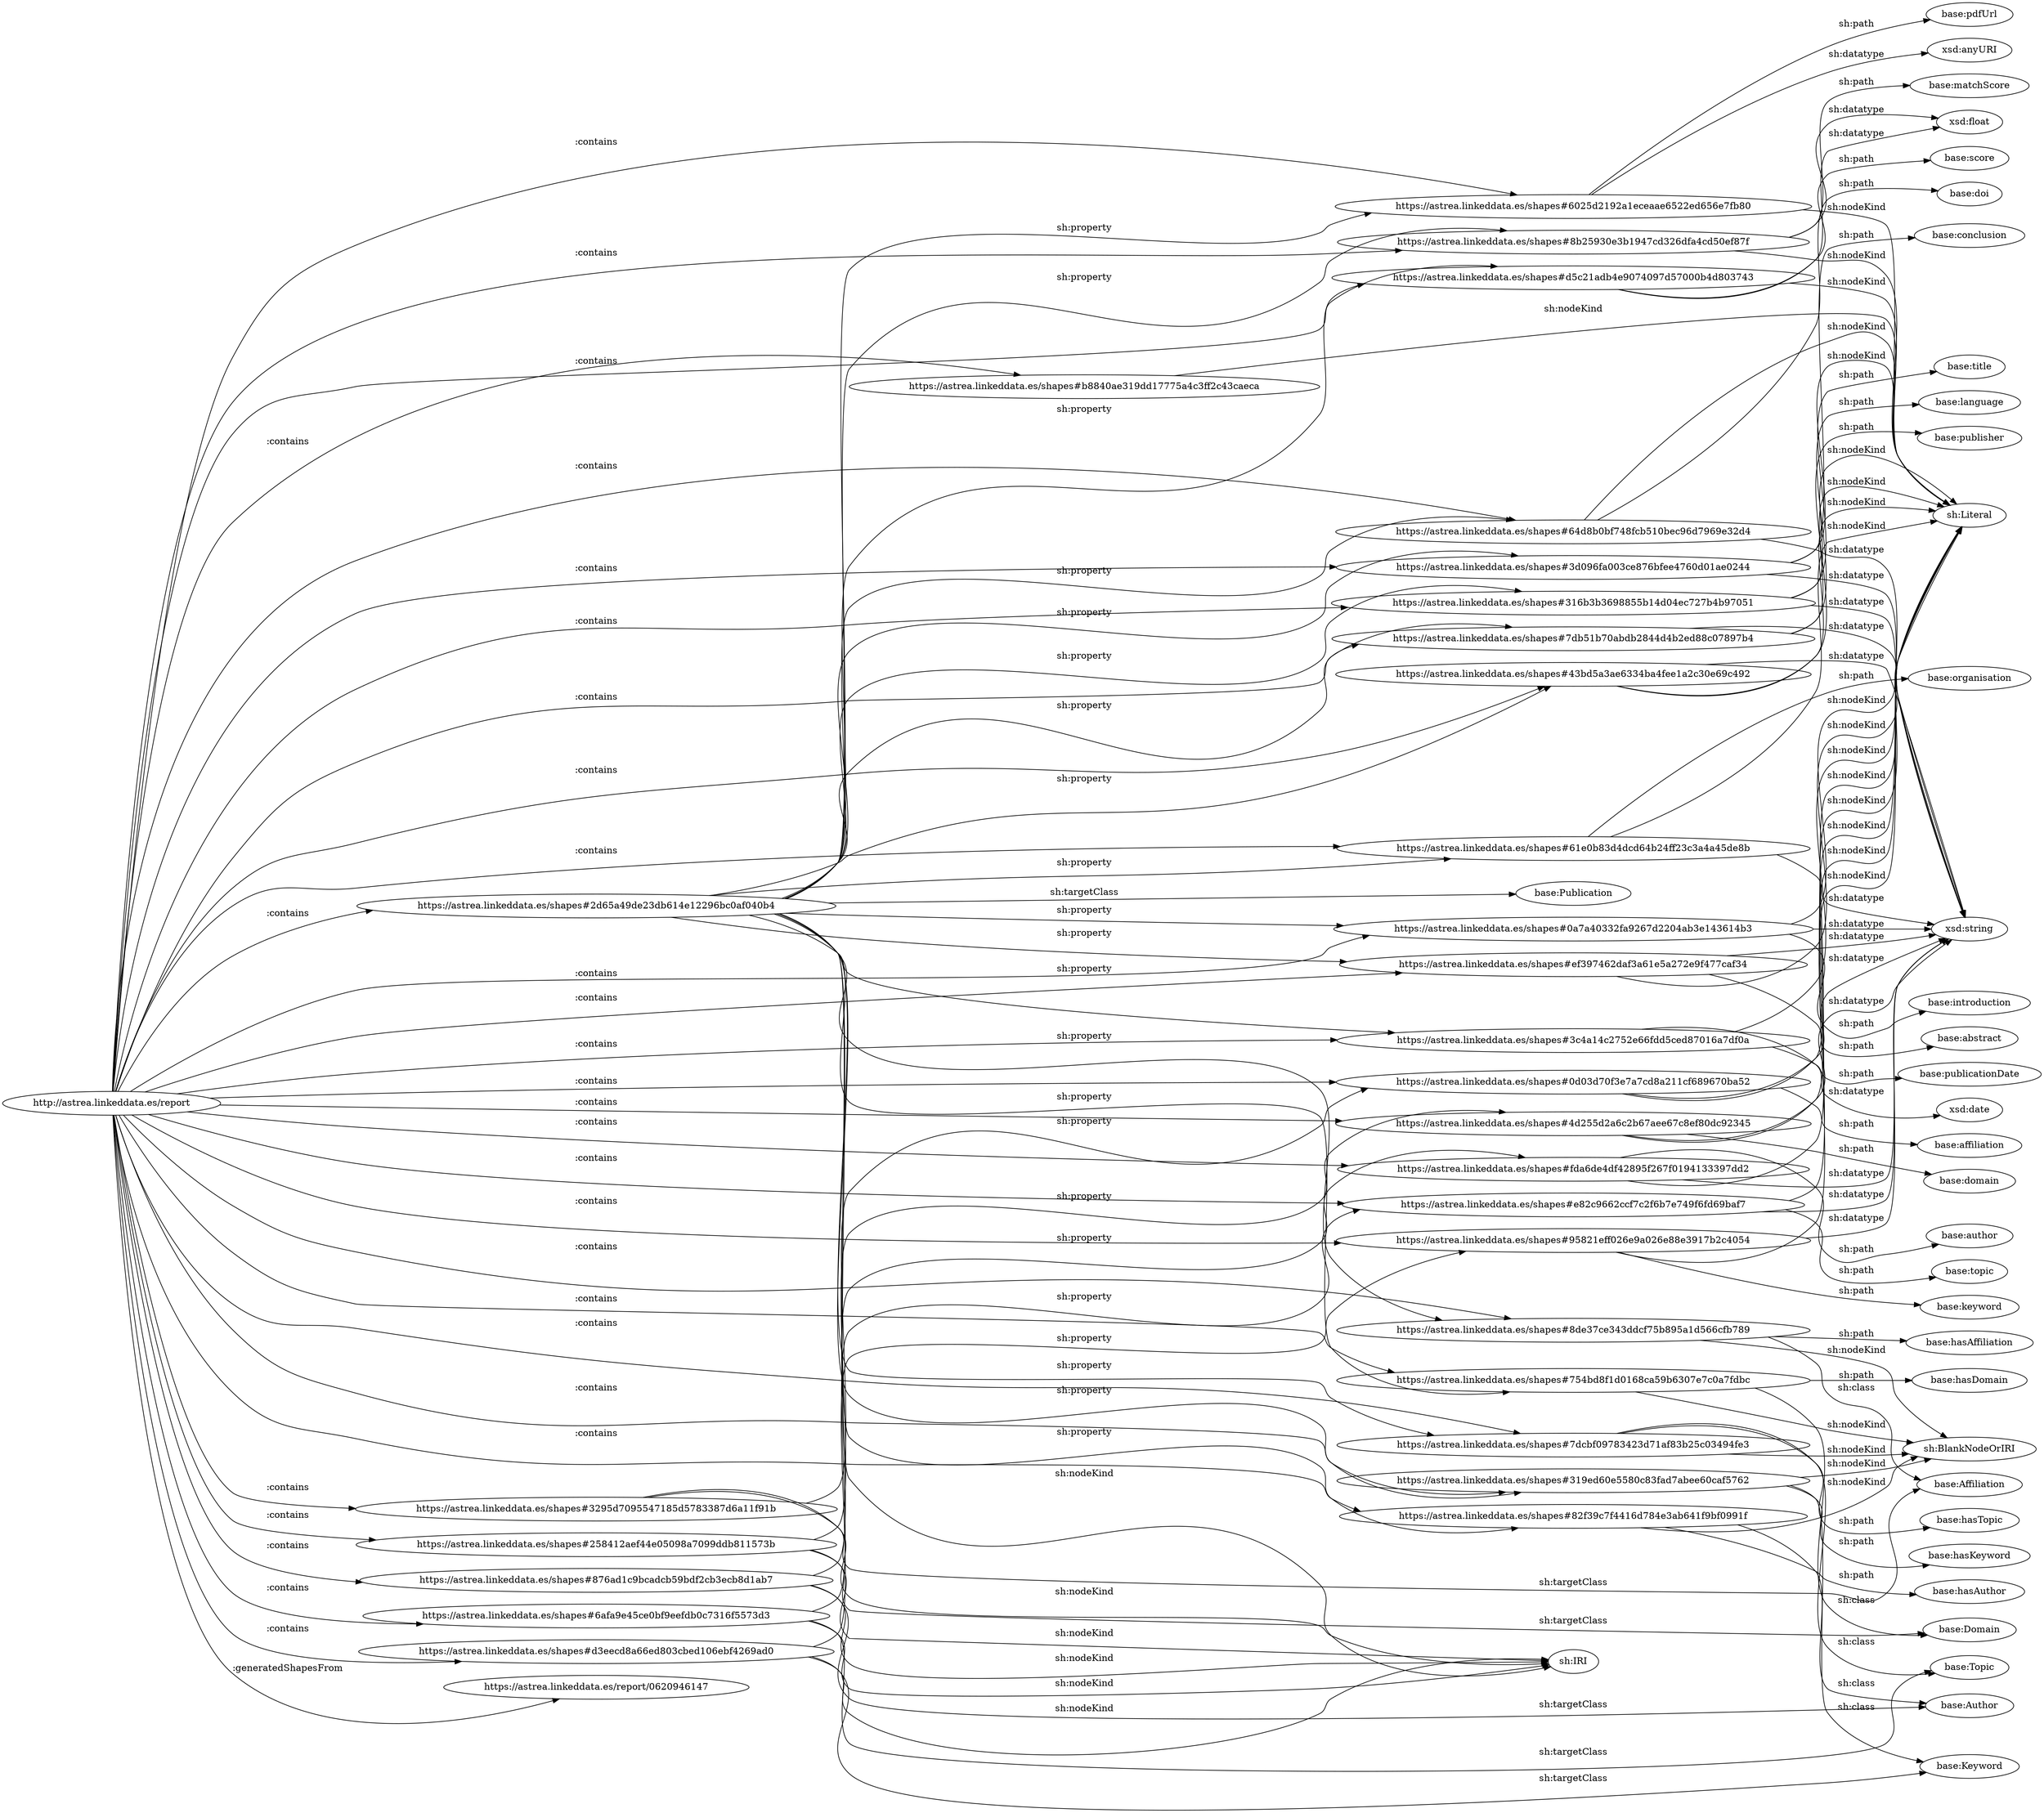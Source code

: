 digraph ar2dtool_diagram { 
rankdir=LR;
size="1501"
	"https://astrea.linkeddata.es/shapes#d5c21adb4e9074097d57000b4d803743" -> "base:score" [ label = "sh:path" ];
	"https://astrea.linkeddata.es/shapes#d5c21adb4e9074097d57000b4d803743" -> "sh:Literal" [ label = "sh:nodeKind" ];
	"https://astrea.linkeddata.es/shapes#d5c21adb4e9074097d57000b4d803743" -> "xsd:float" [ label = "sh:datatype" ];
	"https://astrea.linkeddata.es/shapes#b8840ae319dd17775a4c3ff2c43caeca" -> "sh:Literal" [ label = "sh:nodeKind" ];
	"https://astrea.linkeddata.es/shapes#876ad1c9bcadcb59bdf2cb3ecb8d1ab7" -> "base:Author" [ label = "sh:targetClass" ];
	"https://astrea.linkeddata.es/shapes#876ad1c9bcadcb59bdf2cb3ecb8d1ab7" -> "https://astrea.linkeddata.es/shapes#fda6de4df42895f267f0194133397dd2" [ label = "sh:property" ];
	"https://astrea.linkeddata.es/shapes#876ad1c9bcadcb59bdf2cb3ecb8d1ab7" -> "sh:IRI" [ label = "sh:nodeKind" ];
	"https://astrea.linkeddata.es/shapes#4d255d2a6c2b67aee67c8ef80dc92345" -> "base:domain" [ label = "sh:path" ];
	"https://astrea.linkeddata.es/shapes#4d255d2a6c2b67aee67c8ef80dc92345" -> "sh:Literal" [ label = "sh:nodeKind" ];
	"https://astrea.linkeddata.es/shapes#4d255d2a6c2b67aee67c8ef80dc92345" -> "xsd:string" [ label = "sh:datatype" ];
	"https://astrea.linkeddata.es/shapes#fda6de4df42895f267f0194133397dd2" -> "base:author" [ label = "sh:path" ];
	"https://astrea.linkeddata.es/shapes#fda6de4df42895f267f0194133397dd2" -> "sh:Literal" [ label = "sh:nodeKind" ];
	"https://astrea.linkeddata.es/shapes#fda6de4df42895f267f0194133397dd2" -> "xsd:string" [ label = "sh:datatype" ];
	"https://astrea.linkeddata.es/shapes#7dcbf09783423d71af83b25c03494fe3" -> "base:hasTopic" [ label = "sh:path" ];
	"https://astrea.linkeddata.es/shapes#7dcbf09783423d71af83b25c03494fe3" -> "sh:BlankNodeOrIRI" [ label = "sh:nodeKind" ];
	"https://astrea.linkeddata.es/shapes#7dcbf09783423d71af83b25c03494fe3" -> "base:Topic" [ label = "sh:class" ];
	"https://astrea.linkeddata.es/shapes#754bd8f1d0168ca59b6307e7c0a7fdbc" -> "base:hasDomain" [ label = "sh:path" ];
	"https://astrea.linkeddata.es/shapes#754bd8f1d0168ca59b6307e7c0a7fdbc" -> "sh:BlankNodeOrIRI" [ label = "sh:nodeKind" ];
	"https://astrea.linkeddata.es/shapes#754bd8f1d0168ca59b6307e7c0a7fdbc" -> "base:Domain" [ label = "sh:class" ];
	"http://astrea.linkeddata.es/report" -> "https://astrea.linkeddata.es/shapes#754bd8f1d0168ca59b6307e7c0a7fdbc" [ label = ":contains" ];
	"http://astrea.linkeddata.es/report" -> "https://astrea.linkeddata.es/shapes#fda6de4df42895f267f0194133397dd2" [ label = ":contains" ];
	"http://astrea.linkeddata.es/report" -> "https://astrea.linkeddata.es/shapes#61e0b83d4dcd64b24ff23c3a4a45de8b" [ label = ":contains" ];
	"http://astrea.linkeddata.es/report" -> "https://astrea.linkeddata.es/shapes#3295d7095547185d5783387d6a11f91b" [ label = ":contains" ];
	"http://astrea.linkeddata.es/report" -> "https://astrea.linkeddata.es/shapes#d3eecd8a66ed803cbed106ebf4269ad0" [ label = ":contains" ];
	"http://astrea.linkeddata.es/report" -> "https://astrea.linkeddata.es/report/0620946147" [ label = ":generatedShapesFrom" ];
	"http://astrea.linkeddata.es/report" -> "https://astrea.linkeddata.es/shapes#2d65a49de23db614e12296bc0af040b4" [ label = ":contains" ];
	"http://astrea.linkeddata.es/report" -> "https://astrea.linkeddata.es/shapes#316b3b3698855b14d04ec727b4b97051" [ label = ":contains" ];
	"http://astrea.linkeddata.es/report" -> "https://astrea.linkeddata.es/shapes#b8840ae319dd17775a4c3ff2c43caeca" [ label = ":contains" ];
	"http://astrea.linkeddata.es/report" -> "https://astrea.linkeddata.es/shapes#6025d2192a1eceaae6522ed656e7fb80" [ label = ":contains" ];
	"http://astrea.linkeddata.es/report" -> "https://astrea.linkeddata.es/shapes#64d8b0bf748fcb510bec96d7969e32d4" [ label = ":contains" ];
	"http://astrea.linkeddata.es/report" -> "https://astrea.linkeddata.es/shapes#0d03d70f3e7a7cd8a211cf689670ba52" [ label = ":contains" ];
	"http://astrea.linkeddata.es/report" -> "https://astrea.linkeddata.es/shapes#43bd5a3ae6334ba4fee1a2c30e69c492" [ label = ":contains" ];
	"http://astrea.linkeddata.es/report" -> "https://astrea.linkeddata.es/shapes#e82c9662ccf7c2f6b7e749f6fd69baf7" [ label = ":contains" ];
	"http://astrea.linkeddata.es/report" -> "https://astrea.linkeddata.es/shapes#8b25930e3b1947cd326dfa4cd50ef87f" [ label = ":contains" ];
	"http://astrea.linkeddata.es/report" -> "https://astrea.linkeddata.es/shapes#4d255d2a6c2b67aee67c8ef80dc92345" [ label = ":contains" ];
	"http://astrea.linkeddata.es/report" -> "https://astrea.linkeddata.es/shapes#258412aef44e05098a7099ddb811573b" [ label = ":contains" ];
	"http://astrea.linkeddata.es/report" -> "https://astrea.linkeddata.es/shapes#6afa9e45ce0bf9eefdb0c7316f5573d3" [ label = ":contains" ];
	"http://astrea.linkeddata.es/report" -> "https://astrea.linkeddata.es/shapes#7db51b70abdb2844d4b2ed88c07897b4" [ label = ":contains" ];
	"http://astrea.linkeddata.es/report" -> "https://astrea.linkeddata.es/shapes#7dcbf09783423d71af83b25c03494fe3" [ label = ":contains" ];
	"http://astrea.linkeddata.es/report" -> "https://astrea.linkeddata.es/shapes#82f39c7f4416d784e3ab641f9bf0991f" [ label = ":contains" ];
	"http://astrea.linkeddata.es/report" -> "https://astrea.linkeddata.es/shapes#0a7a40332fa9267d2204ab3e143614b3" [ label = ":contains" ];
	"http://astrea.linkeddata.es/report" -> "https://astrea.linkeddata.es/shapes#3c4a14c2752e66fdd5ced87016a7df0a" [ label = ":contains" ];
	"http://astrea.linkeddata.es/report" -> "https://astrea.linkeddata.es/shapes#319ed60e5580c83fad7abee60caf5762" [ label = ":contains" ];
	"http://astrea.linkeddata.es/report" -> "https://astrea.linkeddata.es/shapes#876ad1c9bcadcb59bdf2cb3ecb8d1ab7" [ label = ":contains" ];
	"http://astrea.linkeddata.es/report" -> "https://astrea.linkeddata.es/shapes#95821eff026e9a026e88e3917b2c4054" [ label = ":contains" ];
	"http://astrea.linkeddata.es/report" -> "https://astrea.linkeddata.es/shapes#d5c21adb4e9074097d57000b4d803743" [ label = ":contains" ];
	"http://astrea.linkeddata.es/report" -> "https://astrea.linkeddata.es/shapes#ef397462daf3a61e5a272e9f477caf34" [ label = ":contains" ];
	"http://astrea.linkeddata.es/report" -> "https://astrea.linkeddata.es/shapes#3d096fa003ce876bfee4760d01ae0244" [ label = ":contains" ];
	"http://astrea.linkeddata.es/report" -> "https://astrea.linkeddata.es/shapes#8de37ce343ddcf75b895a1d566cfb789" [ label = ":contains" ];
	"https://astrea.linkeddata.es/shapes#0d03d70f3e7a7cd8a211cf689670ba52" -> "base:affiliation" [ label = "sh:path" ];
	"https://astrea.linkeddata.es/shapes#0d03d70f3e7a7cd8a211cf689670ba52" -> "sh:Literal" [ label = "sh:nodeKind" ];
	"https://astrea.linkeddata.es/shapes#0d03d70f3e7a7cd8a211cf689670ba52" -> "xsd:string" [ label = "sh:datatype" ];
	"https://astrea.linkeddata.es/shapes#6025d2192a1eceaae6522ed656e7fb80" -> "base:pdfUrl" [ label = "sh:path" ];
	"https://astrea.linkeddata.es/shapes#6025d2192a1eceaae6522ed656e7fb80" -> "sh:Literal" [ label = "sh:nodeKind" ];
	"https://astrea.linkeddata.es/shapes#6025d2192a1eceaae6522ed656e7fb80" -> "xsd:anyURI" [ label = "sh:datatype" ];
	"https://astrea.linkeddata.es/shapes#2d65a49de23db614e12296bc0af040b4" -> "https://astrea.linkeddata.es/shapes#82f39c7f4416d784e3ab641f9bf0991f" [ label = "sh:property" ];
	"https://astrea.linkeddata.es/shapes#2d65a49de23db614e12296bc0af040b4" -> "https://astrea.linkeddata.es/shapes#ef397462daf3a61e5a272e9f477caf34" [ label = "sh:property" ];
	"https://astrea.linkeddata.es/shapes#2d65a49de23db614e12296bc0af040b4" -> "https://astrea.linkeddata.es/shapes#64d8b0bf748fcb510bec96d7969e32d4" [ label = "sh:property" ];
	"https://astrea.linkeddata.es/shapes#2d65a49de23db614e12296bc0af040b4" -> "https://astrea.linkeddata.es/shapes#754bd8f1d0168ca59b6307e7c0a7fdbc" [ label = "sh:property" ];
	"https://astrea.linkeddata.es/shapes#2d65a49de23db614e12296bc0af040b4" -> "https://astrea.linkeddata.es/shapes#d5c21adb4e9074097d57000b4d803743" [ label = "sh:property" ];
	"https://astrea.linkeddata.es/shapes#2d65a49de23db614e12296bc0af040b4" -> "https://astrea.linkeddata.es/shapes#316b3b3698855b14d04ec727b4b97051" [ label = "sh:property" ];
	"https://astrea.linkeddata.es/shapes#2d65a49de23db614e12296bc0af040b4" -> "https://astrea.linkeddata.es/shapes#3d096fa003ce876bfee4760d01ae0244" [ label = "sh:property" ];
	"https://astrea.linkeddata.es/shapes#2d65a49de23db614e12296bc0af040b4" -> "https://astrea.linkeddata.es/shapes#6025d2192a1eceaae6522ed656e7fb80" [ label = "sh:property" ];
	"https://astrea.linkeddata.es/shapes#2d65a49de23db614e12296bc0af040b4" -> "https://astrea.linkeddata.es/shapes#8b25930e3b1947cd326dfa4cd50ef87f" [ label = "sh:property" ];
	"https://astrea.linkeddata.es/shapes#2d65a49de23db614e12296bc0af040b4" -> "sh:IRI" [ label = "sh:nodeKind" ];
	"https://astrea.linkeddata.es/shapes#2d65a49de23db614e12296bc0af040b4" -> "https://astrea.linkeddata.es/shapes#0a7a40332fa9267d2204ab3e143614b3" [ label = "sh:property" ];
	"https://astrea.linkeddata.es/shapes#2d65a49de23db614e12296bc0af040b4" -> "https://astrea.linkeddata.es/shapes#3c4a14c2752e66fdd5ced87016a7df0a" [ label = "sh:property" ];
	"https://astrea.linkeddata.es/shapes#2d65a49de23db614e12296bc0af040b4" -> "https://astrea.linkeddata.es/shapes#7db51b70abdb2844d4b2ed88c07897b4" [ label = "sh:property" ];
	"https://astrea.linkeddata.es/shapes#2d65a49de23db614e12296bc0af040b4" -> "https://astrea.linkeddata.es/shapes#61e0b83d4dcd64b24ff23c3a4a45de8b" [ label = "sh:property" ];
	"https://astrea.linkeddata.es/shapes#2d65a49de23db614e12296bc0af040b4" -> "https://astrea.linkeddata.es/shapes#319ed60e5580c83fad7abee60caf5762" [ label = "sh:property" ];
	"https://astrea.linkeddata.es/shapes#2d65a49de23db614e12296bc0af040b4" -> "https://astrea.linkeddata.es/shapes#8de37ce343ddcf75b895a1d566cfb789" [ label = "sh:property" ];
	"https://astrea.linkeddata.es/shapes#2d65a49de23db614e12296bc0af040b4" -> "https://astrea.linkeddata.es/shapes#7dcbf09783423d71af83b25c03494fe3" [ label = "sh:property" ];
	"https://astrea.linkeddata.es/shapes#2d65a49de23db614e12296bc0af040b4" -> "base:Publication" [ label = "sh:targetClass" ];
	"https://astrea.linkeddata.es/shapes#2d65a49de23db614e12296bc0af040b4" -> "https://astrea.linkeddata.es/shapes#43bd5a3ae6334ba4fee1a2c30e69c492" [ label = "sh:property" ];
	"https://astrea.linkeddata.es/shapes#8de37ce343ddcf75b895a1d566cfb789" -> "base:hasAffiliation" [ label = "sh:path" ];
	"https://astrea.linkeddata.es/shapes#8de37ce343ddcf75b895a1d566cfb789" -> "sh:BlankNodeOrIRI" [ label = "sh:nodeKind" ];
	"https://astrea.linkeddata.es/shapes#8de37ce343ddcf75b895a1d566cfb789" -> "base:Affiliation" [ label = "sh:class" ];
	"https://astrea.linkeddata.es/shapes#8b25930e3b1947cd326dfa4cd50ef87f" -> "base:matchScore" [ label = "sh:path" ];
	"https://astrea.linkeddata.es/shapes#8b25930e3b1947cd326dfa4cd50ef87f" -> "sh:Literal" [ label = "sh:nodeKind" ];
	"https://astrea.linkeddata.es/shapes#8b25930e3b1947cd326dfa4cd50ef87f" -> "xsd:float" [ label = "sh:datatype" ];
	"https://astrea.linkeddata.es/shapes#82f39c7f4416d784e3ab641f9bf0991f" -> "base:hasAuthor" [ label = "sh:path" ];
	"https://astrea.linkeddata.es/shapes#82f39c7f4416d784e3ab641f9bf0991f" -> "sh:BlankNodeOrIRI" [ label = "sh:nodeKind" ];
	"https://astrea.linkeddata.es/shapes#82f39c7f4416d784e3ab641f9bf0991f" -> "base:Author" [ label = "sh:class" ];
	"https://astrea.linkeddata.es/shapes#3295d7095547185d5783387d6a11f91b" -> "base:Affiliation" [ label = "sh:targetClass" ];
	"https://astrea.linkeddata.es/shapes#3295d7095547185d5783387d6a11f91b" -> "https://astrea.linkeddata.es/shapes#0d03d70f3e7a7cd8a211cf689670ba52" [ label = "sh:property" ];
	"https://astrea.linkeddata.es/shapes#3295d7095547185d5783387d6a11f91b" -> "sh:IRI" [ label = "sh:nodeKind" ];
	"https://astrea.linkeddata.es/shapes#316b3b3698855b14d04ec727b4b97051" -> "base:title" [ label = "sh:path" ];
	"https://astrea.linkeddata.es/shapes#316b3b3698855b14d04ec727b4b97051" -> "sh:Literal" [ label = "sh:nodeKind" ];
	"https://astrea.linkeddata.es/shapes#316b3b3698855b14d04ec727b4b97051" -> "xsd:string" [ label = "sh:datatype" ];
	"https://astrea.linkeddata.es/shapes#319ed60e5580c83fad7abee60caf5762" -> "base:hasKeyword" [ label = "sh:path" ];
	"https://astrea.linkeddata.es/shapes#319ed60e5580c83fad7abee60caf5762" -> "sh:BlankNodeOrIRI" [ label = "sh:nodeKind" ];
	"https://astrea.linkeddata.es/shapes#319ed60e5580c83fad7abee60caf5762" -> "base:Keyword" [ label = "sh:class" ];
	"https://astrea.linkeddata.es/shapes#e82c9662ccf7c2f6b7e749f6fd69baf7" -> "base:topic" [ label = "sh:path" ];
	"https://astrea.linkeddata.es/shapes#e82c9662ccf7c2f6b7e749f6fd69baf7" -> "sh:Literal" [ label = "sh:nodeKind" ];
	"https://astrea.linkeddata.es/shapes#e82c9662ccf7c2f6b7e749f6fd69baf7" -> "xsd:string" [ label = "sh:datatype" ];
	"https://astrea.linkeddata.es/shapes#0a7a40332fa9267d2204ab3e143614b3" -> "base:introduction" [ label = "sh:path" ];
	"https://astrea.linkeddata.es/shapes#0a7a40332fa9267d2204ab3e143614b3" -> "sh:Literal" [ label = "sh:nodeKind" ];
	"https://astrea.linkeddata.es/shapes#0a7a40332fa9267d2204ab3e143614b3" -> "xsd:string" [ label = "sh:datatype" ];
	"https://astrea.linkeddata.es/shapes#6afa9e45ce0bf9eefdb0c7316f5573d3" -> "base:Topic" [ label = "sh:targetClass" ];
	"https://astrea.linkeddata.es/shapes#6afa9e45ce0bf9eefdb0c7316f5573d3" -> "https://astrea.linkeddata.es/shapes#e82c9662ccf7c2f6b7e749f6fd69baf7" [ label = "sh:property" ];
	"https://astrea.linkeddata.es/shapes#6afa9e45ce0bf9eefdb0c7316f5573d3" -> "sh:IRI" [ label = "sh:nodeKind" ];
	"https://astrea.linkeddata.es/shapes#61e0b83d4dcd64b24ff23c3a4a45de8b" -> "base:organisation" [ label = "sh:path" ];
	"https://astrea.linkeddata.es/shapes#61e0b83d4dcd64b24ff23c3a4a45de8b" -> "sh:Literal" [ label = "sh:nodeKind" ];
	"https://astrea.linkeddata.es/shapes#61e0b83d4dcd64b24ff23c3a4a45de8b" -> "xsd:string" [ label = "sh:datatype" ];
	"https://astrea.linkeddata.es/shapes#64d8b0bf748fcb510bec96d7969e32d4" -> "base:doi" [ label = "sh:path" ];
	"https://astrea.linkeddata.es/shapes#64d8b0bf748fcb510bec96d7969e32d4" -> "sh:Literal" [ label = "sh:nodeKind" ];
	"https://astrea.linkeddata.es/shapes#64d8b0bf748fcb510bec96d7969e32d4" -> "xsd:string" [ label = "sh:datatype" ];
	"https://astrea.linkeddata.es/shapes#ef397462daf3a61e5a272e9f477caf34" -> "base:abstract" [ label = "sh:path" ];
	"https://astrea.linkeddata.es/shapes#ef397462daf3a61e5a272e9f477caf34" -> "sh:Literal" [ label = "sh:nodeKind" ];
	"https://astrea.linkeddata.es/shapes#ef397462daf3a61e5a272e9f477caf34" -> "xsd:string" [ label = "sh:datatype" ];
	"https://astrea.linkeddata.es/shapes#3d096fa003ce876bfee4760d01ae0244" -> "base:conclusion" [ label = "sh:path" ];
	"https://astrea.linkeddata.es/shapes#3d096fa003ce876bfee4760d01ae0244" -> "sh:Literal" [ label = "sh:nodeKind" ];
	"https://astrea.linkeddata.es/shapes#3d096fa003ce876bfee4760d01ae0244" -> "xsd:string" [ label = "sh:datatype" ];
	"https://astrea.linkeddata.es/shapes#95821eff026e9a026e88e3917b2c4054" -> "base:keyword" [ label = "sh:path" ];
	"https://astrea.linkeddata.es/shapes#95821eff026e9a026e88e3917b2c4054" -> "sh:Literal" [ label = "sh:nodeKind" ];
	"https://astrea.linkeddata.es/shapes#95821eff026e9a026e88e3917b2c4054" -> "xsd:string" [ label = "sh:datatype" ];
	"https://astrea.linkeddata.es/shapes#7db51b70abdb2844d4b2ed88c07897b4" -> "base:language" [ label = "sh:path" ];
	"https://astrea.linkeddata.es/shapes#7db51b70abdb2844d4b2ed88c07897b4" -> "sh:Literal" [ label = "sh:nodeKind" ];
	"https://astrea.linkeddata.es/shapes#7db51b70abdb2844d4b2ed88c07897b4" -> "xsd:string" [ label = "sh:datatype" ];
	"https://astrea.linkeddata.es/shapes#3c4a14c2752e66fdd5ced87016a7df0a" -> "base:publicationDate" [ label = "sh:path" ];
	"https://astrea.linkeddata.es/shapes#3c4a14c2752e66fdd5ced87016a7df0a" -> "sh:Literal" [ label = "sh:nodeKind" ];
	"https://astrea.linkeddata.es/shapes#3c4a14c2752e66fdd5ced87016a7df0a" -> "xsd:date" [ label = "sh:datatype" ];
	"https://astrea.linkeddata.es/shapes#43bd5a3ae6334ba4fee1a2c30e69c492" -> "base:publisher" [ label = "sh:path" ];
	"https://astrea.linkeddata.es/shapes#43bd5a3ae6334ba4fee1a2c30e69c492" -> "sh:Literal" [ label = "sh:nodeKind" ];
	"https://astrea.linkeddata.es/shapes#43bd5a3ae6334ba4fee1a2c30e69c492" -> "xsd:string" [ label = "sh:datatype" ];
	"https://astrea.linkeddata.es/shapes#258412aef44e05098a7099ddb811573b" -> "base:Domain" [ label = "sh:targetClass" ];
	"https://astrea.linkeddata.es/shapes#258412aef44e05098a7099ddb811573b" -> "https://astrea.linkeddata.es/shapes#4d255d2a6c2b67aee67c8ef80dc92345" [ label = "sh:property" ];
	"https://astrea.linkeddata.es/shapes#258412aef44e05098a7099ddb811573b" -> "sh:IRI" [ label = "sh:nodeKind" ];
	"https://astrea.linkeddata.es/shapes#d3eecd8a66ed803cbed106ebf4269ad0" -> "base:Keyword" [ label = "sh:targetClass" ];
	"https://astrea.linkeddata.es/shapes#d3eecd8a66ed803cbed106ebf4269ad0" -> "https://astrea.linkeddata.es/shapes#95821eff026e9a026e88e3917b2c4054" [ label = "sh:property" ];
	"https://astrea.linkeddata.es/shapes#d3eecd8a66ed803cbed106ebf4269ad0" -> "sh:IRI" [ label = "sh:nodeKind" ];

}
